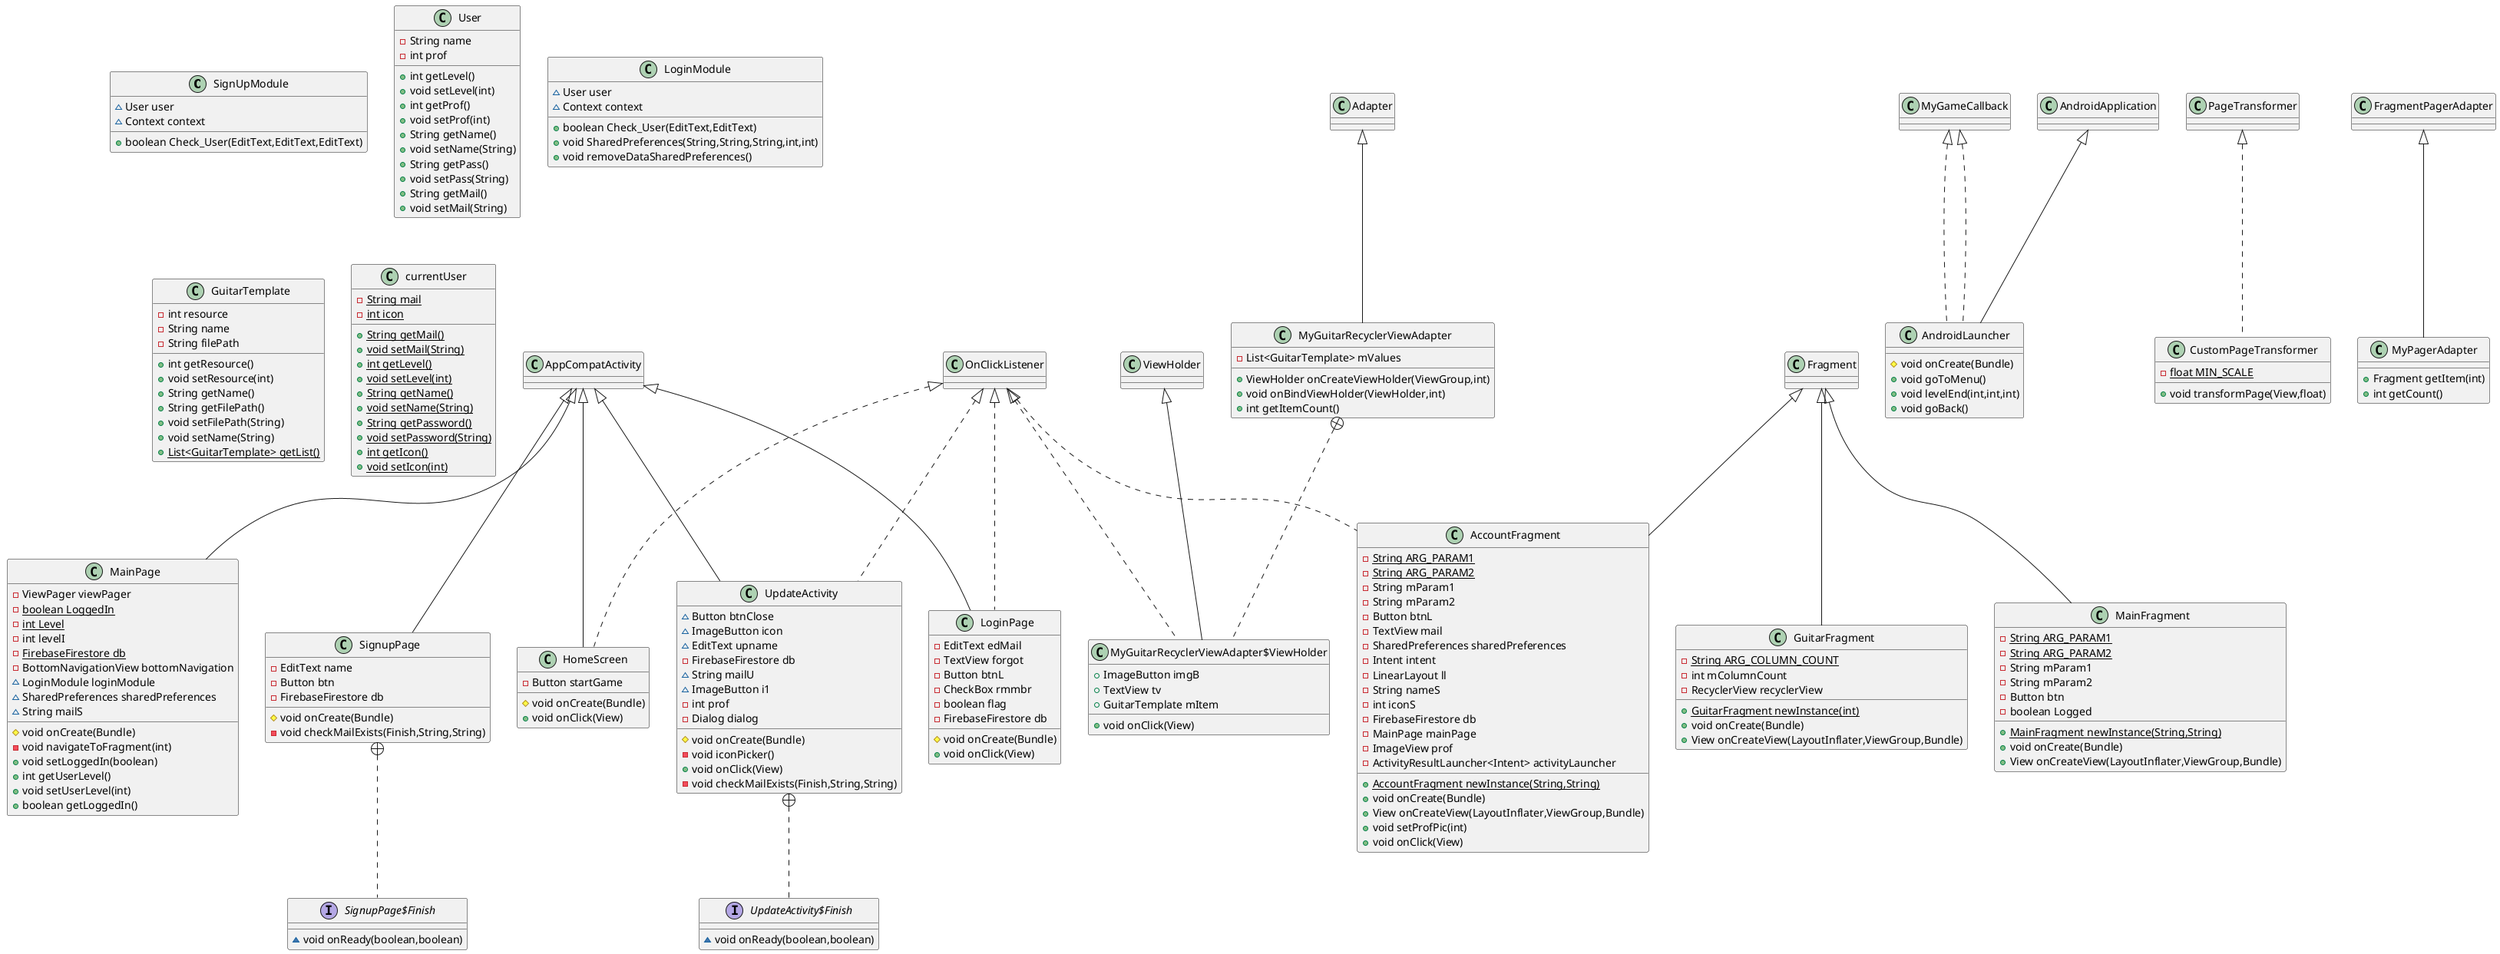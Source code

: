 @startuml
class SignUpModule {
~ User user
~ Context context
+ boolean Check_User(EditText,EditText,EditText)
}


class SignupPage {
- EditText name
- Button btn
- FirebaseFirestore db
# void onCreate(Bundle)
- void checkMailExists(Finish,String,String)
}


interface SignupPage$Finish {
~ void onReady(boolean,boolean)
}

class AndroidLauncher {
# void onCreate(Bundle)
+ void goToMenu()
+ void levelEnd(int,int,int)
+ void goBack()
}

class CustomPageTransformer {
- {static} float MIN_SCALE
+ void transformPage(View,float)
}


class User {
- String name
- int prof
+ int getLevel()
+ void setLevel(int)
+ int getProf()
+ void setProf(int)
+ String getName()
+ void setName(String)
+ String getPass()
+ void setPass(String)
+ String getMail()
+ void setMail(String)
}


class HomeScreen {
- Button startGame
# void onCreate(Bundle)
+ void onClick(View)
}


class AccountFragment {
- {static} String ARG_PARAM1
- {static} String ARG_PARAM2
- String mParam1
- String mParam2
- Button btnL
- TextView mail
- SharedPreferences sharedPreferences
- Intent intent
- LinearLayout ll
- String nameS
- int iconS
- FirebaseFirestore db
- MainPage mainPage
- ImageView prof
- ActivityResultLauncher<Intent> activityLauncher
+ {static} AccountFragment newInstance(String,String)
+ void onCreate(Bundle)
+ View onCreateView(LayoutInflater,ViewGroup,Bundle)
+ void setProfPic(int)
+ void onClick(View)
}


class LoginModule {
~ User user
~ Context context
+ boolean Check_User(EditText,EditText)
+ void SharedPreferences(String,String,String,int,int)
+ void removeDataSharedPreferences()
}


class MyPagerAdapter {
+ Fragment getItem(int)
+ int getCount()
}

class UpdateActivity {
~ Button btnClose
~ ImageButton icon
~ EditText upname
- FirebaseFirestore db
~ String mailU
~ ImageButton i1
- int prof
- Dialog dialog
# void onCreate(Bundle)
- void iconPicker()
+ void onClick(View)
- void checkMailExists(Finish,String,String)
}


interface UpdateActivity$Finish {
~ void onReady(boolean,boolean)
}

class MainFragment {
- {static} String ARG_PARAM1
- {static} String ARG_PARAM2
- String mParam1
- String mParam2
- Button btn
- boolean Logged
+ {static} MainFragment newInstance(String,String)
+ void onCreate(Bundle)
+ View onCreateView(LayoutInflater,ViewGroup,Bundle)
}


class GuitarTemplate {
- int resource
- String name
- String filePath
+ int getResource()
+ void setResource(int)
+ String getName()
+ String getFilePath()
+ void setFilePath(String)
+ void setName(String)
+ {static} List<GuitarTemplate> getList()
}


class GuitarFragment {
- {static} String ARG_COLUMN_COUNT
- int mColumnCount
- RecyclerView recyclerView
+ {static} GuitarFragment newInstance(int)
+ void onCreate(Bundle)
+ View onCreateView(LayoutInflater,ViewGroup,Bundle)
}


class MyGuitarRecyclerViewAdapter {
- List<GuitarTemplate> mValues
+ ViewHolder onCreateViewHolder(ViewGroup,int)
+ void onBindViewHolder(ViewHolder,int)
+ int getItemCount()
}


class MyGuitarRecyclerViewAdapter$ViewHolder {
+ ImageButton imgB
+ TextView tv
+ GuitarTemplate mItem
+ void onClick(View)
}


class currentUser {
- {static} String mail
- {static} int icon
+ {static} String getMail()
+ {static} void setMail(String)
+ {static} int getLevel()
+ {static} void setLevel(int)
+ {static} String getName()
+ {static} void setName(String)
+ {static} String getPassword()
+ {static} void setPassword(String)
+ {static} int getIcon()
+ {static} void setIcon(int)
}


class MainPage {
- ViewPager viewPager
- {static} boolean LoggedIn
- {static} int Level
- int levelI
- {static} FirebaseFirestore db
- BottomNavigationView bottomNavigation
~ LoginModule loginModule
~ SharedPreferences sharedPreferences
~ String mailS
# void onCreate(Bundle)
- void navigateToFragment(int)
+ void setLoggedIn(boolean)
+ int getUserLevel()
+ void setUserLevel(int)
+ boolean getLoggedIn()
}


class LoginPage {
- EditText edMail
- TextView forgot
- Button btnL
- CheckBox rmmbr
- boolean flag
- FirebaseFirestore db
# void onCreate(Bundle)
+ void onClick(View)
}




AppCompatActivity <|-- SignupPage
SignupPage +.. SignupPage$Finish
MyGameCallback <|.. AndroidLauncher
MyGameCallback <|.. AndroidLauncher
AndroidApplication <|-- AndroidLauncher
PageTransformer <|.. CustomPageTransformer
OnClickListener <|.. HomeScreen
AppCompatActivity <|-- HomeScreen
OnClickListener <|.. AccountFragment
Fragment <|-- AccountFragment
FragmentPagerAdapter <|-- MyPagerAdapter
OnClickListener <|.. UpdateActivity
AppCompatActivity <|-- UpdateActivity
UpdateActivity +.. UpdateActivity$Finish
Fragment <|-- MainFragment
Fragment <|-- GuitarFragment
Adapter <|-- MyGuitarRecyclerViewAdapter
MyGuitarRecyclerViewAdapter +.. MyGuitarRecyclerViewAdapter$ViewHolder
OnClickListener <|.. MyGuitarRecyclerViewAdapter$ViewHolder
ViewHolder <|-- MyGuitarRecyclerViewAdapter$ViewHolder
AppCompatActivity <|-- MainPage
OnClickListener <|.. LoginPage
AppCompatActivity <|-- LoginPage
@enduml